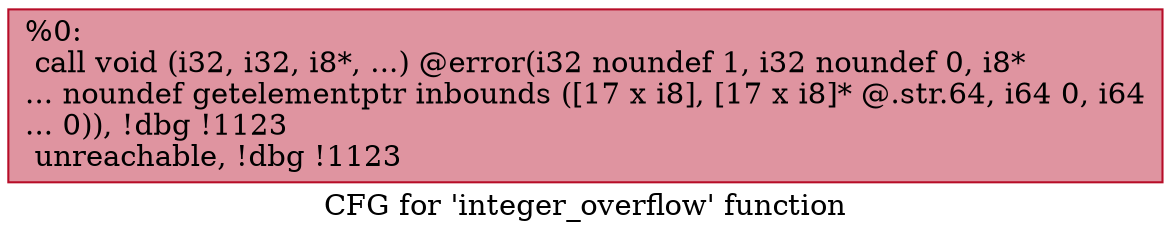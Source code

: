 digraph "CFG for 'integer_overflow' function" {
	label="CFG for 'integer_overflow' function";

	Node0x16a2310 [shape=record,color="#b70d28ff", style=filled, fillcolor="#b70d2870",label="{%0:\l  call void (i32, i32, i8*, ...) @error(i32 noundef 1, i32 noundef 0, i8*\l... noundef getelementptr inbounds ([17 x i8], [17 x i8]* @.str.64, i64 0, i64\l... 0)), !dbg !1123\l  unreachable, !dbg !1123\l}"];
}
